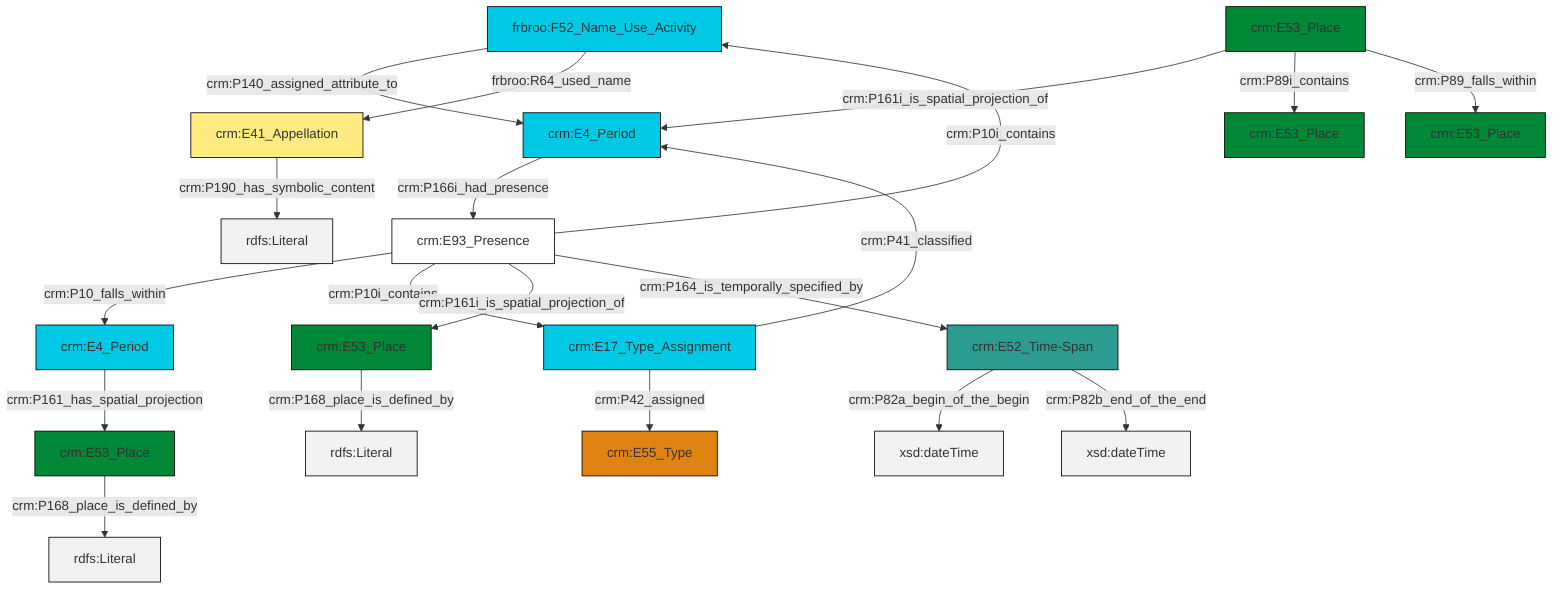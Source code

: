 graph TD
classDef Literal fill:#f2f2f2,stroke:#000000;
classDef CRM_Entity fill:#FFFFFF,stroke:#000000;
classDef Temporal_Entity fill:#00C9E6, stroke:#000000;
classDef Type fill:#E18312, stroke:#000000;
classDef Time-Span fill:#2C9C91, stroke:#000000;
classDef Appellation fill:#FFEB7F, stroke:#000000;
classDef Place fill:#008836, stroke:#000000;
classDef Persistent_Item fill:#B266B2, stroke:#000000;
classDef Conceptual_Object fill:#FFD700, stroke:#000000;
classDef Physical_Thing fill:#D2B48C, stroke:#000000;
classDef Actor fill:#f58aad, stroke:#000000;
classDef PC_Classes fill:#4ce600, stroke:#000000;
classDef Multi fill:#cccccc,stroke:#000000;

0["crm:E53_Place"]:::Place -->|crm:P168_place_is_defined_by| 1[rdfs:Literal]:::Literal
4["crm:E52_Time-Span"]:::Time-Span -->|crm:P82a_begin_of_the_begin| 5[xsd:dateTime]:::Literal
6["frbroo:F52_Name_Use_Activity"]:::Temporal_Entity -->|crm:P140_assigned_attribute_to| 7["crm:E4_Period"]:::Temporal_Entity
2["crm:E4_Period"]:::Temporal_Entity -->|crm:P161_has_spatial_projection| 8["crm:E53_Place"]:::Place
9["crm:E93_Presence"]:::CRM_Entity -->|crm:P10_falls_within| 2["crm:E4_Period"]:::Temporal_Entity
4["crm:E52_Time-Span"]:::Time-Span -->|crm:P82b_end_of_the_end| 10[xsd:dateTime]:::Literal
14["crm:E41_Appellation"]:::Appellation -->|crm:P190_has_symbolic_content| 15[rdfs:Literal]:::Literal
12["crm:E17_Type_Assignment"]:::Temporal_Entity -->|crm:P42_assigned| 16["crm:E55_Type"]:::Type
17["crm:E53_Place"]:::Place -->|crm:P161i_is_spatial_projection_of| 7["crm:E4_Period"]:::Temporal_Entity
17["crm:E53_Place"]:::Place -->|crm:P89i_contains| 18["crm:E53_Place"]:::Place
12["crm:E17_Type_Assignment"]:::Temporal_Entity -->|crm:P41_classified| 7["crm:E4_Period"]:::Temporal_Entity
17["crm:E53_Place"]:::Place -->|crm:P89_falls_within| 24["crm:E53_Place"]:::Place
9["crm:E93_Presence"]:::CRM_Entity -->|crm:P10i_contains| 6["frbroo:F52_Name_Use_Activity"]:::Temporal_Entity
8["crm:E53_Place"]:::Place -->|crm:P168_place_is_defined_by| 27[rdfs:Literal]:::Literal
9["crm:E93_Presence"]:::CRM_Entity -->|crm:P10i_contains| 12["crm:E17_Type_Assignment"]:::Temporal_Entity
6["frbroo:F52_Name_Use_Activity"]:::Temporal_Entity -->|frbroo:R64_used_name| 14["crm:E41_Appellation"]:::Appellation
9["crm:E93_Presence"]:::CRM_Entity -->|crm:P161i_is_spatial_projection_of| 0["crm:E53_Place"]:::Place
9["crm:E93_Presence"]:::CRM_Entity -->|crm:P164_is_temporally_specified_by| 4["crm:E52_Time-Span"]:::Time-Span
7["crm:E4_Period"]:::Temporal_Entity -->|crm:P166i_had_presence| 9["crm:E93_Presence"]:::CRM_Entity